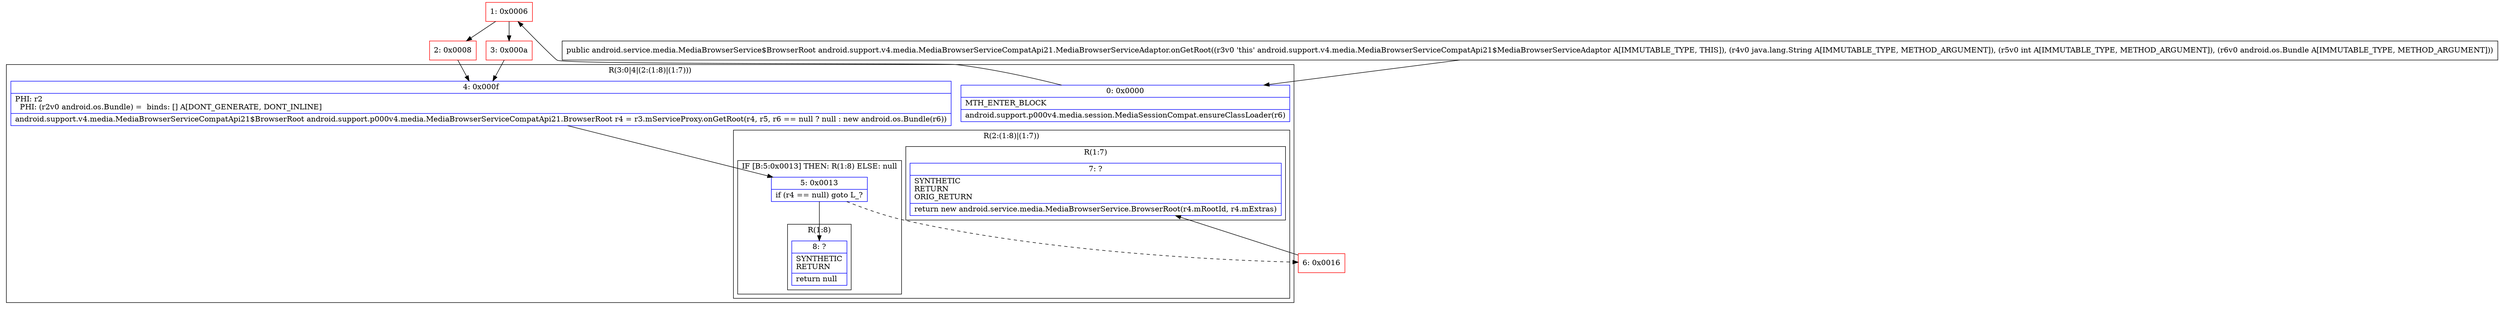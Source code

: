 digraph "CFG forandroid.support.v4.media.MediaBrowserServiceCompatApi21.MediaBrowserServiceAdaptor.onGetRoot(Ljava\/lang\/String;ILandroid\/os\/Bundle;)Landroid\/service\/media\/MediaBrowserService$BrowserRoot;" {
subgraph cluster_Region_704230749 {
label = "R(3:0|4|(2:(1:8)|(1:7)))";
node [shape=record,color=blue];
Node_0 [shape=record,label="{0\:\ 0x0000|MTH_ENTER_BLOCK\l|android.support.p000v4.media.session.MediaSessionCompat.ensureClassLoader(r6)\l}"];
Node_4 [shape=record,label="{4\:\ 0x000f|PHI: r2 \l  PHI: (r2v0 android.os.Bundle) =  binds: [] A[DONT_GENERATE, DONT_INLINE]\l|android.support.v4.media.MediaBrowserServiceCompatApi21$BrowserRoot android.support.p000v4.media.MediaBrowserServiceCompatApi21.BrowserRoot r4 = r3.mServiceProxy.onGetRoot(r4, r5, r6 == null ? null : new android.os.Bundle(r6))\l}"];
subgraph cluster_Region_1236017534 {
label = "R(2:(1:8)|(1:7))";
node [shape=record,color=blue];
subgraph cluster_IfRegion_946177231 {
label = "IF [B:5:0x0013] THEN: R(1:8) ELSE: null";
node [shape=record,color=blue];
Node_5 [shape=record,label="{5\:\ 0x0013|if (r4 == null) goto L_?\l}"];
subgraph cluster_Region_620145643 {
label = "R(1:8)";
node [shape=record,color=blue];
Node_8 [shape=record,label="{8\:\ ?|SYNTHETIC\lRETURN\l|return null\l}"];
}
}
subgraph cluster_Region_434712107 {
label = "R(1:7)";
node [shape=record,color=blue];
Node_7 [shape=record,label="{7\:\ ?|SYNTHETIC\lRETURN\lORIG_RETURN\l|return new android.service.media.MediaBrowserService.BrowserRoot(r4.mRootId, r4.mExtras)\l}"];
}
}
}
Node_1 [shape=record,color=red,label="{1\:\ 0x0006}"];
Node_2 [shape=record,color=red,label="{2\:\ 0x0008}"];
Node_3 [shape=record,color=red,label="{3\:\ 0x000a}"];
Node_6 [shape=record,color=red,label="{6\:\ 0x0016}"];
MethodNode[shape=record,label="{public android.service.media.MediaBrowserService$BrowserRoot android.support.v4.media.MediaBrowserServiceCompatApi21.MediaBrowserServiceAdaptor.onGetRoot((r3v0 'this' android.support.v4.media.MediaBrowserServiceCompatApi21$MediaBrowserServiceAdaptor A[IMMUTABLE_TYPE, THIS]), (r4v0 java.lang.String A[IMMUTABLE_TYPE, METHOD_ARGUMENT]), (r5v0 int A[IMMUTABLE_TYPE, METHOD_ARGUMENT]), (r6v0 android.os.Bundle A[IMMUTABLE_TYPE, METHOD_ARGUMENT])) }"];
MethodNode -> Node_0;
Node_0 -> Node_1;
Node_4 -> Node_5;
Node_5 -> Node_6[style=dashed];
Node_5 -> Node_8;
Node_1 -> Node_2;
Node_1 -> Node_3;
Node_2 -> Node_4;
Node_3 -> Node_4;
Node_6 -> Node_7;
}

